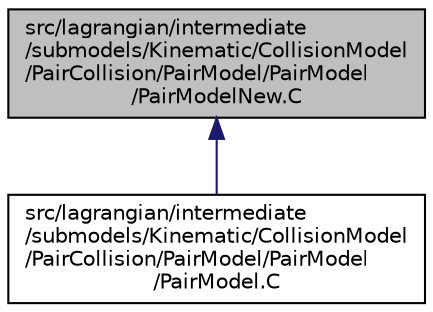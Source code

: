 digraph "src/lagrangian/intermediate/submodels/Kinematic/CollisionModel/PairCollision/PairModel/PairModel/PairModelNew.C"
{
  bgcolor="transparent";
  edge [fontname="Helvetica",fontsize="10",labelfontname="Helvetica",labelfontsize="10"];
  node [fontname="Helvetica",fontsize="10",shape=record];
  Node1 [label="src/lagrangian/intermediate\l/submodels/Kinematic/CollisionModel\l/PairCollision/PairModel/PairModel\l/PairModelNew.C",height=0.2,width=0.4,color="black", fillcolor="grey75", style="filled", fontcolor="black"];
  Node1 -> Node2 [dir="back",color="midnightblue",fontsize="10",style="solid",fontname="Helvetica"];
  Node2 [label="src/lagrangian/intermediate\l/submodels/Kinematic/CollisionModel\l/PairCollision/PairModel/PairModel\l/PairModel.C",height=0.2,width=0.4,color="black",URL="$a06745.html"];
}
